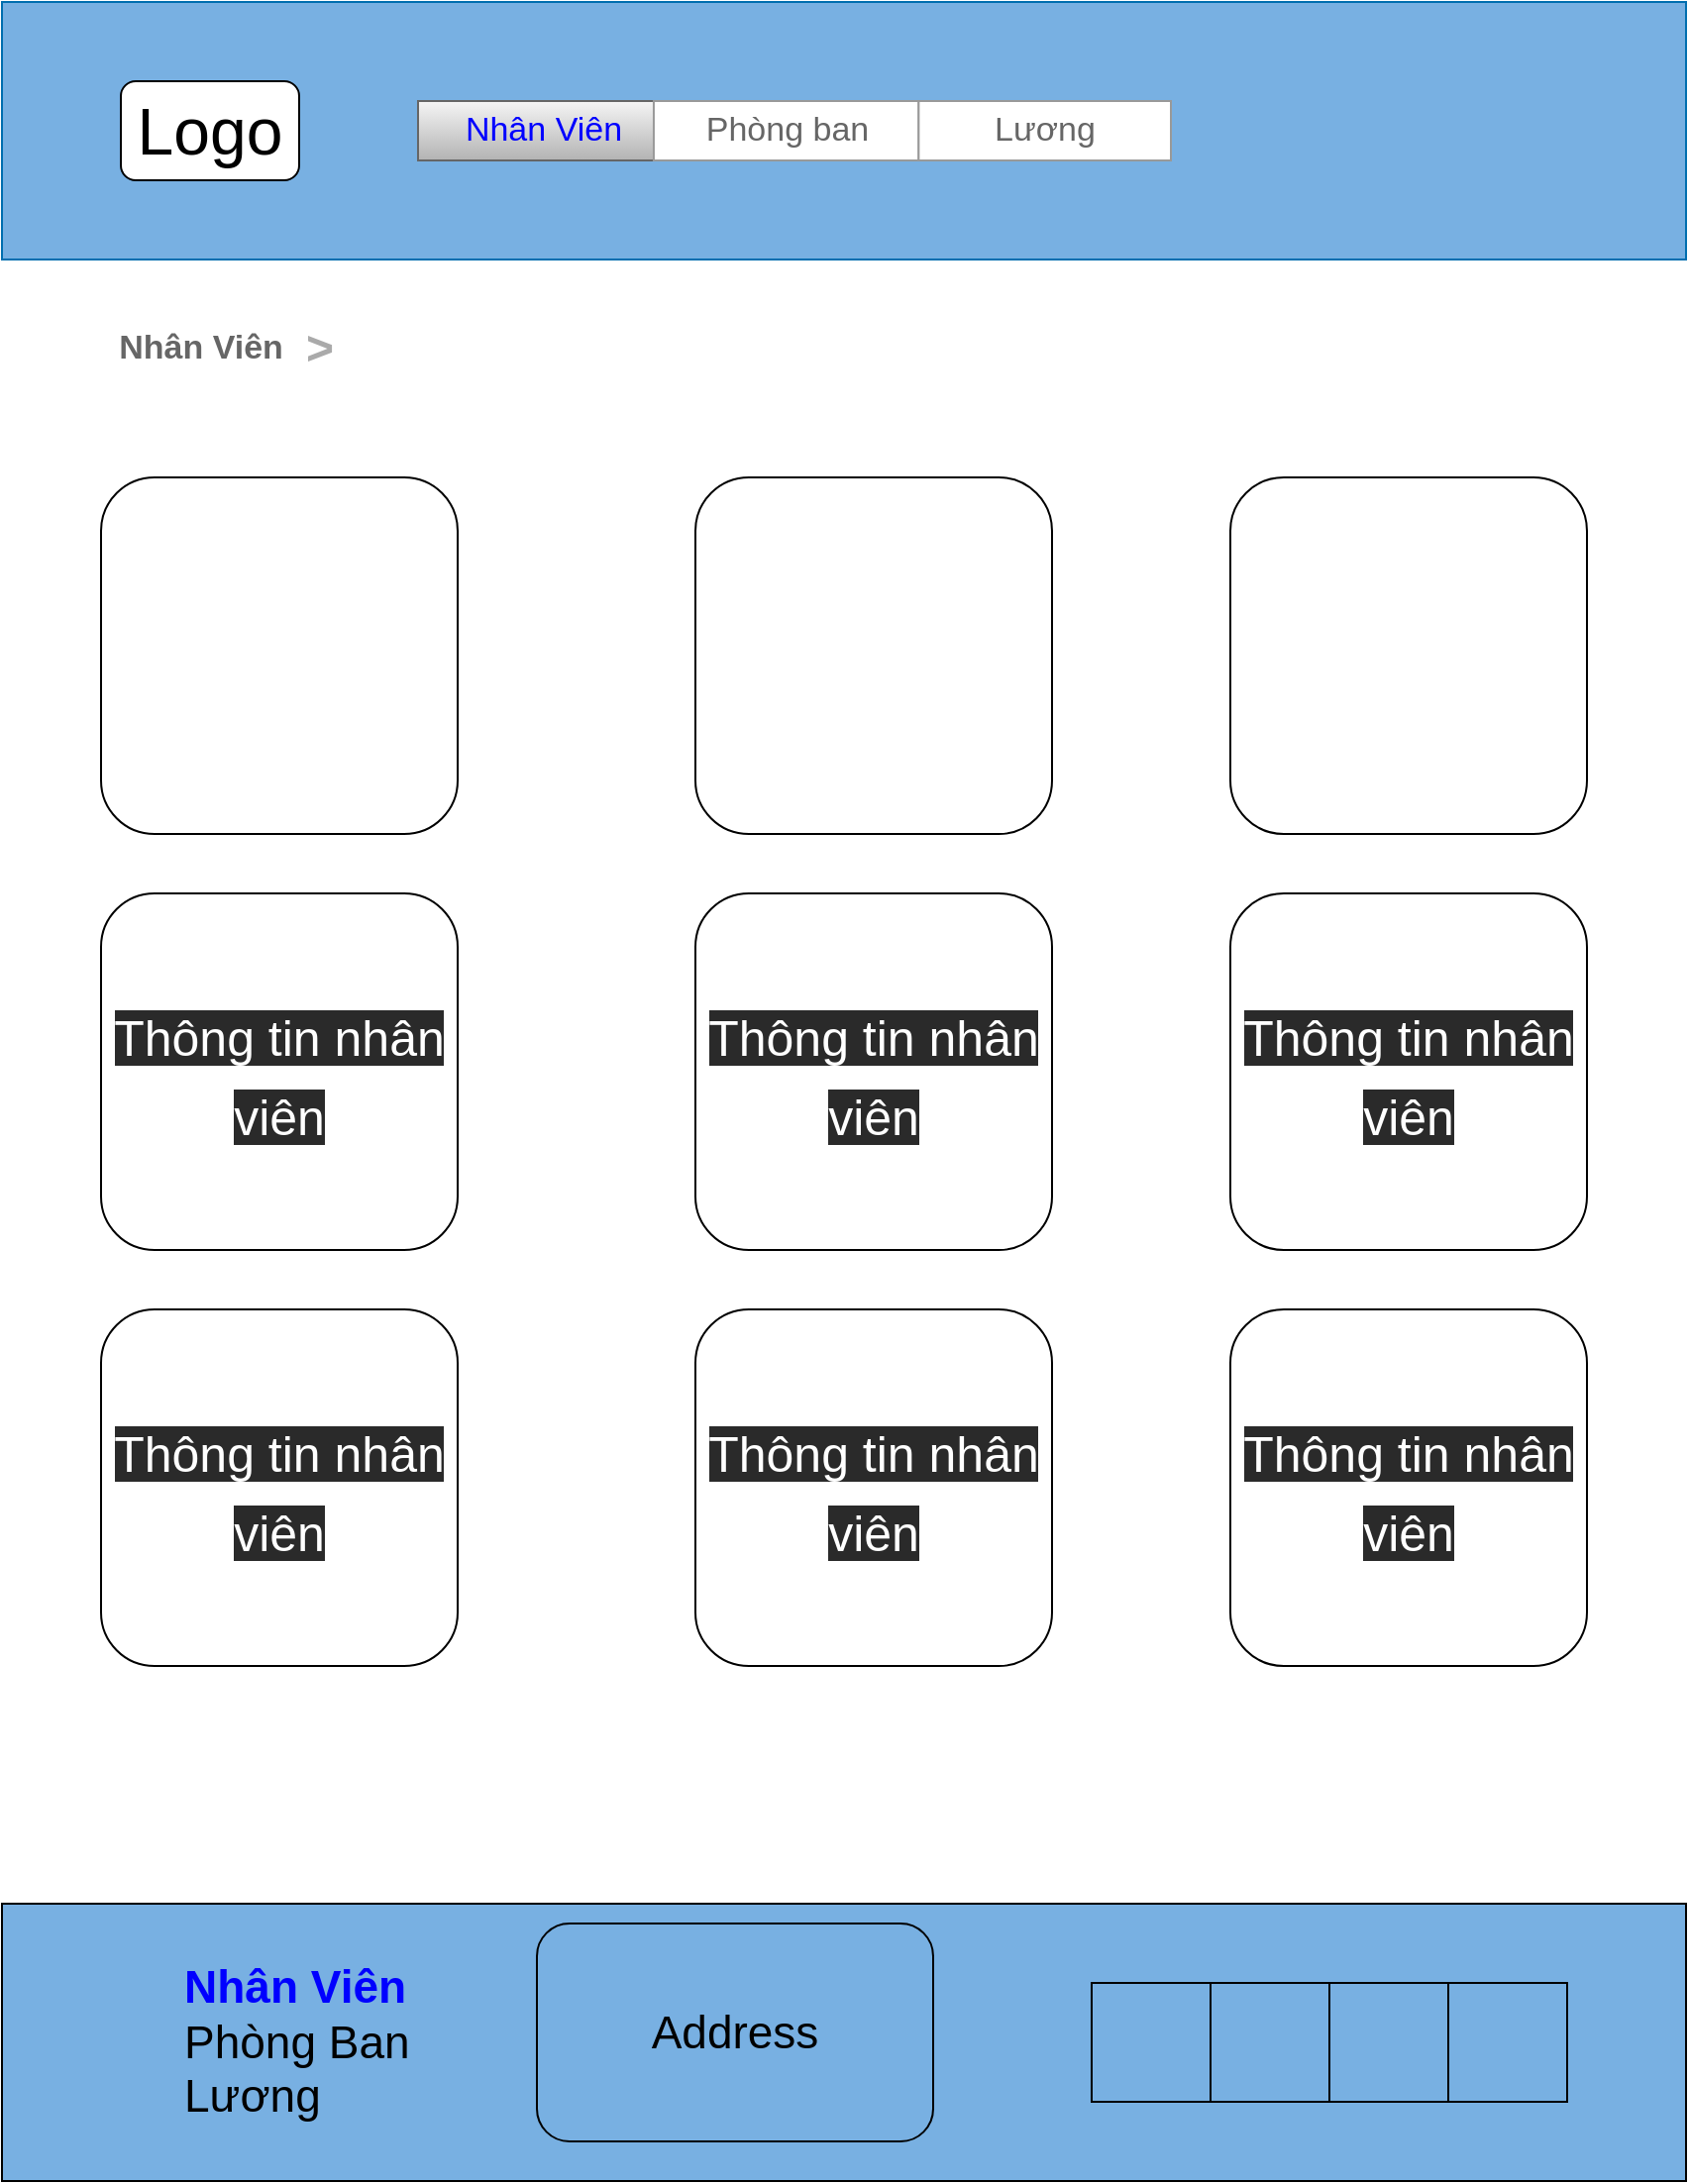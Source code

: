 <mxfile>
    <diagram id="7MT1vgg-qocSITAkgGEQ" name="Page-1">
        <mxGraphModel dx="993" dy="767" grid="1" gridSize="10" guides="1" tooltips="1" connect="1" arrows="1" fold="1" page="1" pageScale="1" pageWidth="850" pageHeight="1100" math="0" shadow="0">
            <root>
                <mxCell id="0"/>
                <mxCell id="1" parent="0"/>
                <mxCell id="5" value="Nhân Viên&lt;br&gt;" style="strokeWidth=1;shadow=0;dashed=0;align=center;html=1;shape=mxgraph.mockup.navigation.anchor;fontSize=17;fontColor=#666666;fontStyle=1;" parent="1" vertex="1">
                    <mxGeometry x="50" y="160" width="100" height="30" as="geometry"/>
                </mxCell>
                <mxCell id="6" value="&gt;" style="strokeWidth=1;shadow=0;dashed=0;align=center;html=1;shape=mxgraph.mockup.navigation.anchor;fontSize=24;fontColor=#aaaaaa;fontStyle=1;" parent="1" vertex="1">
                    <mxGeometry x="150" y="160" width="20" height="30" as="geometry"/>
                </mxCell>
                <mxCell id="13" value="&lt;font color=&quot;#ffffff&quot;&gt;&lt;font style=&quot;font-size: 25px&quot;&gt;Thông tin nhân viên&lt;/font&gt;&lt;/font&gt;" style="rounded=1;whiteSpace=wrap;html=1;fontSize=33;fontColor=#000000;" parent="1" vertex="1">
                    <mxGeometry x="50" y="240" width="180" height="180" as="geometry"/>
                </mxCell>
                <mxCell id="14" value="&lt;font style=&quot;color: rgb(255 , 255 , 255) ; font-size: 25px&quot;&gt;Thông tin nhân viên&lt;/font&gt;" style="rounded=1;whiteSpace=wrap;html=1;fontSize=33;fontColor=#000000;" parent="1" vertex="1">
                    <mxGeometry x="620" y="240" width="180" height="180" as="geometry"/>
                </mxCell>
                <mxCell id="15" value="&lt;font style=&quot;color: rgb(255 , 255 , 255) ; font-size: 25px&quot;&gt;Thông tin nhân viên&lt;/font&gt;" style="rounded=1;whiteSpace=wrap;html=1;fontSize=33;fontColor=#000000;" parent="1" vertex="1">
                    <mxGeometry x="350" y="240" width="180" height="180" as="geometry"/>
                </mxCell>
                <mxCell id="16" value="&lt;font style=&quot;color: rgb(255 , 255 , 255) ; font-family: &amp;#34;helvetica&amp;#34; ; font-style: normal ; font-weight: 400 ; letter-spacing: normal ; text-align: center ; text-indent: 0px ; text-transform: none ; word-spacing: 0px ; background-color: rgb(42 , 42 , 42) ; font-size: 25px&quot;&gt;Thông tin nhân viên&lt;/font&gt;" style="rounded=1;whiteSpace=wrap;html=1;fontSize=33;fontColor=#000000;" parent="1" vertex="1">
                    <mxGeometry x="50" y="450" width="180" height="180" as="geometry"/>
                </mxCell>
                <mxCell id="17" value="&lt;font style=&quot;color: rgb(255 , 255 , 255) ; font-family: &amp;#34;helvetica&amp;#34; ; font-style: normal ; font-weight: 400 ; letter-spacing: normal ; text-align: center ; text-indent: 0px ; text-transform: none ; word-spacing: 0px ; background-color: rgb(42 , 42 , 42) ; font-size: 25px&quot;&gt;Thông tin nhân viên&lt;/font&gt;" style="rounded=1;whiteSpace=wrap;html=1;fontSize=33;fontColor=#000000;" parent="1" vertex="1">
                    <mxGeometry x="350" y="450" width="180" height="180" as="geometry"/>
                </mxCell>
                <mxCell id="18" value="&lt;font style=&quot;color: rgb(255 , 255 , 255) ; font-family: &amp;#34;helvetica&amp;#34; ; font-style: normal ; font-weight: 400 ; letter-spacing: normal ; text-align: center ; text-indent: 0px ; text-transform: none ; word-spacing: 0px ; background-color: rgb(42 , 42 , 42) ; font-size: 25px&quot;&gt;Thông tin nhân viên&lt;/font&gt;" style="rounded=1;whiteSpace=wrap;html=1;fontSize=33;fontColor=#000000;" parent="1" vertex="1">
                    <mxGeometry x="620" y="450" width="180" height="180" as="geometry"/>
                </mxCell>
                <mxCell id="19" value="&lt;font style=&quot;color: rgb(255 , 255 , 255) ; font-family: &amp;#34;helvetica&amp;#34; ; font-style: normal ; font-weight: 400 ; letter-spacing: normal ; text-align: center ; text-indent: 0px ; text-transform: none ; word-spacing: 0px ; background-color: rgb(42 , 42 , 42) ; font-size: 25px&quot;&gt;Thông tin nhân viên&lt;/font&gt;" style="rounded=1;whiteSpace=wrap;html=1;fontSize=33;fontColor=#000000;" parent="1" vertex="1">
                    <mxGeometry x="50" y="660" width="180" height="180" as="geometry"/>
                </mxCell>
                <mxCell id="20" value="&lt;font style=&quot;color: rgb(255 , 255 , 255) ; font-family: &amp;#34;helvetica&amp;#34; ; font-style: normal ; font-weight: 400 ; letter-spacing: normal ; text-align: center ; text-indent: 0px ; text-transform: none ; word-spacing: 0px ; background-color: rgb(42 , 42 , 42) ; font-size: 25px&quot;&gt;Thông tin nhân viên&lt;/font&gt;" style="rounded=1;whiteSpace=wrap;html=1;fontSize=33;fontColor=#000000;" parent="1" vertex="1">
                    <mxGeometry x="350" y="660" width="180" height="180" as="geometry"/>
                </mxCell>
                <mxCell id="21" value="&lt;font style=&quot;color: rgb(255 , 255 , 255) ; font-family: &amp;#34;helvetica&amp;#34; ; font-style: normal ; font-weight: 400 ; letter-spacing: normal ; text-align: center ; text-indent: 0px ; text-transform: none ; word-spacing: 0px ; background-color: rgb(42 , 42 , 42) ; font-size: 25px&quot;&gt;Thông tin nhân viên&lt;/font&gt;" style="rounded=1;whiteSpace=wrap;html=1;fontSize=33;fontColor=#000000;" parent="1" vertex="1">
                    <mxGeometry x="620" y="660" width="180" height="180" as="geometry"/>
                </mxCell>
                <mxCell id="42" value="" style="rounded=0;whiteSpace=wrap;html=1;fillColor=#78B0E2;fontColor=#ffffff;strokeColor=#006EAF;" vertex="1" parent="1">
                    <mxGeometry width="850" height="130" as="geometry"/>
                </mxCell>
                <mxCell id="3" value="&lt;font style=&quot;font-size: 33px&quot;&gt;Logo&lt;/font&gt;" style="rounded=1;whiteSpace=wrap;html=1;shadow=0;" parent="1" vertex="1">
                    <mxGeometry x="60" y="40" width="90" height="50" as="geometry"/>
                </mxCell>
                <mxCell id="22" value="" style="strokeWidth=1;shadow=0;dashed=0;align=center;html=1;shape=mxgraph.mockup.forms.rrect;rSize=0;strokeColor=#999999;fontSize=33;fontColor=#000000;" parent="1" vertex="1">
                    <mxGeometry x="210" y="50" width="380" height="30" as="geometry"/>
                </mxCell>
                <mxCell id="23" value="&lt;font color=&quot;#0000ff&quot;&gt;Nhân Viên&lt;/font&gt;" style="strokeColor=#666666;fillColor=#f5f5f5;gradientColor=#b3b3b3;strokeWidth=1;shadow=0;dashed=0;align=center;html=1;shape=mxgraph.mockup.forms.rrect;rSize=0;fontSize=17;labelBackgroundColor=none;labelBorderColor=none;" parent="22" vertex="1">
                    <mxGeometry width="126.667" height="30" as="geometry"/>
                </mxCell>
                <mxCell id="24" value="Phòng ban" style="strokeColor=inherit;fillColor=inherit;gradientColor=inherit;strokeWidth=1;shadow=0;dashed=0;align=center;html=1;shape=mxgraph.mockup.forms.rrect;rSize=0;fontSize=17;fontColor=#666666;" parent="22" vertex="1">
                    <mxGeometry x="118.982" width="133.704" height="30" as="geometry"/>
                </mxCell>
                <mxCell id="25" value="Lương" style="strokeColor=inherit;fillColor=inherit;gradientColor=inherit;strokeWidth=1;shadow=0;dashed=0;align=center;html=1;shape=mxgraph.mockup.forms.rrect;rSize=0;fontSize=17;fontColor=#666666;" parent="22" vertex="1">
                    <mxGeometry x="252.686" width="127.314" height="30" as="geometry"/>
                </mxCell>
                <mxCell id="43" value="" style="rounded=0;whiteSpace=wrap;html=1;shadow=0;fillColor=#78B0E2;gradientColor=none;" vertex="1" parent="1">
                    <mxGeometry y="960" width="850" height="140" as="geometry"/>
                </mxCell>
                <mxCell id="44" value="&lt;div style=&quot;font-size: 23px&quot;&gt;&lt;b&gt;&lt;font color=&quot;#0000ff&quot;&gt;Nhân Viên&lt;/font&gt;&lt;/b&gt;&lt;/div&gt;&lt;div style=&quot;font-size: 23px&quot;&gt;Phòng Ban&amp;nbsp;&lt;/div&gt;&lt;div style=&quot;font-size: 23px&quot;&gt;Lương&lt;/div&gt;" style="text;strokeColor=none;fillColor=none;html=1;whiteSpace=wrap;verticalAlign=middle;overflow=hidden;shadow=0;fontSize=23;align=left;" vertex="1" parent="1">
                    <mxGeometry x="90" y="970" width="130" height="120" as="geometry"/>
                </mxCell>
                <mxCell id="46" value="Address" style="rounded=1;whiteSpace=wrap;html=1;shadow=0;fontSize=23;fillColor=#78B0E2;gradientColor=none;" vertex="1" parent="1">
                    <mxGeometry x="270" y="970" width="200" height="110" as="geometry"/>
                </mxCell>
                <mxCell id="47" value="" style="whiteSpace=wrap;html=1;aspect=fixed;shadow=0;fontSize=23;fillColor=#78B0E2;gradientColor=none;" vertex="1" parent="1">
                    <mxGeometry x="550" y="1000" width="60" height="60" as="geometry"/>
                </mxCell>
                <mxCell id="50" value="" style="whiteSpace=wrap;html=1;aspect=fixed;shadow=0;fontSize=23;fillColor=#78B0E2;gradientColor=none;" vertex="1" parent="1">
                    <mxGeometry x="610" y="1000" width="60" height="60" as="geometry"/>
                </mxCell>
                <mxCell id="51" value="" style="whiteSpace=wrap;html=1;aspect=fixed;shadow=0;fontSize=23;fillColor=#78B0E2;gradientColor=none;" vertex="1" parent="1">
                    <mxGeometry x="670" y="1000" width="60" height="60" as="geometry"/>
                </mxCell>
                <mxCell id="52" value="" style="whiteSpace=wrap;html=1;aspect=fixed;shadow=0;fontSize=23;fillColor=#78B0E2;gradientColor=none;" vertex="1" parent="1">
                    <mxGeometry x="730" y="1000" width="60" height="60" as="geometry"/>
                </mxCell>
            </root>
        </mxGraphModel>
    </diagram>
    <diagram id="rMTqk6ZcJcHKCeHD4YHo" name="Page-2">
        <mxGraphModel dx="993" dy="767" grid="1" gridSize="10" guides="1" tooltips="1" connect="1" arrows="1" fold="1" page="1" pageScale="1" pageWidth="850" pageHeight="1100" math="0" shadow="0">
            <root>
                <mxCell id="PWwsp_TH4XRDGh7AQ3Vi-0"/>
                <mxCell id="PWwsp_TH4XRDGh7AQ3Vi-1" parent="PWwsp_TH4XRDGh7AQ3Vi-0"/>
                <mxCell id="tb035mJrITz5nyeQQao1-0" value="Nhân Viên&lt;br&gt;" style="strokeWidth=1;shadow=0;dashed=0;align=center;html=1;shape=mxgraph.mockup.navigation.anchor;fontSize=17;fontColor=#666666;fontStyle=1;" vertex="1" parent="PWwsp_TH4XRDGh7AQ3Vi-1">
                    <mxGeometry x="50" y="160" width="100" height="30" as="geometry"/>
                </mxCell>
                <mxCell id="tb035mJrITz5nyeQQao1-1" value="&gt;" style="strokeWidth=1;shadow=0;dashed=0;align=center;html=1;shape=mxgraph.mockup.navigation.anchor;fontSize=24;fontColor=#aaaaaa;fontStyle=1;" vertex="1" parent="PWwsp_TH4XRDGh7AQ3Vi-1">
                    <mxGeometry x="150" y="160" width="20" height="30" as="geometry"/>
                </mxCell>
                <mxCell id="tb035mJrITz5nyeQQao1-9" value="&lt;font color=&quot;#ffffff&quot; face=&quot;helvetica&quot;&gt;&lt;span style=&quot;font-size: 25px&quot;&gt;image&lt;/span&gt;&lt;/font&gt;" style="rounded=1;whiteSpace=wrap;html=1;fontSize=33;fontColor=#000000;" vertex="1" parent="PWwsp_TH4XRDGh7AQ3Vi-1">
                    <mxGeometry x="50" y="280" width="290" height="510" as="geometry"/>
                </mxCell>
                <mxCell id="tb035mJrITz5nyeQQao1-11" value="" style="rounded=0;whiteSpace=wrap;html=1;fillColor=#78B0E2;fontColor=#ffffff;strokeColor=#006EAF;" vertex="1" parent="PWwsp_TH4XRDGh7AQ3Vi-1">
                    <mxGeometry width="850" height="130" as="geometry"/>
                </mxCell>
                <mxCell id="tb035mJrITz5nyeQQao1-12" value="&lt;font style=&quot;font-size: 33px&quot;&gt;Logo&lt;/font&gt;" style="rounded=1;whiteSpace=wrap;html=1;shadow=0;" vertex="1" parent="PWwsp_TH4XRDGh7AQ3Vi-1">
                    <mxGeometry x="60" y="40" width="90" height="50" as="geometry"/>
                </mxCell>
                <mxCell id="tb035mJrITz5nyeQQao1-13" value="" style="strokeWidth=1;shadow=0;dashed=0;align=center;html=1;shape=mxgraph.mockup.forms.rrect;rSize=0;strokeColor=#999999;fontSize=33;fontColor=#000000;" vertex="1" parent="PWwsp_TH4XRDGh7AQ3Vi-1">
                    <mxGeometry x="210" y="50" width="380" height="30" as="geometry"/>
                </mxCell>
                <mxCell id="tb035mJrITz5nyeQQao1-14" value="&lt;font color=&quot;#0000ff&quot;&gt;Nhân Viên&lt;/font&gt;" style="strokeColor=#666666;fillColor=#f5f5f5;gradientColor=#b3b3b3;strokeWidth=1;shadow=0;dashed=0;align=center;html=1;shape=mxgraph.mockup.forms.rrect;rSize=0;fontSize=17;labelBackgroundColor=none;labelBorderColor=none;" vertex="1" parent="tb035mJrITz5nyeQQao1-13">
                    <mxGeometry width="126.667" height="30" as="geometry"/>
                </mxCell>
                <mxCell id="tb035mJrITz5nyeQQao1-15" value="Phòng ban" style="strokeColor=inherit;fillColor=inherit;gradientColor=inherit;strokeWidth=1;shadow=0;dashed=0;align=center;html=1;shape=mxgraph.mockup.forms.rrect;rSize=0;fontSize=17;fontColor=#666666;" vertex="1" parent="tb035mJrITz5nyeQQao1-13">
                    <mxGeometry x="118.982" width="133.704" height="30" as="geometry"/>
                </mxCell>
                <mxCell id="tb035mJrITz5nyeQQao1-16" value="Lương" style="strokeColor=inherit;fillColor=inherit;gradientColor=inherit;strokeWidth=1;shadow=0;dashed=0;align=center;html=1;shape=mxgraph.mockup.forms.rrect;rSize=0;fontSize=17;fontColor=#666666;" vertex="1" parent="tb035mJrITz5nyeQQao1-13">
                    <mxGeometry x="252.686" width="127.314" height="30" as="geometry"/>
                </mxCell>
                <mxCell id="tb035mJrITz5nyeQQao1-17" value="" style="rounded=0;whiteSpace=wrap;html=1;shadow=0;fillColor=#78B0E2;gradientColor=none;" vertex="1" parent="PWwsp_TH4XRDGh7AQ3Vi-1">
                    <mxGeometry y="960" width="850" height="140" as="geometry"/>
                </mxCell>
                <mxCell id="tb035mJrITz5nyeQQao1-18" value="&lt;div style=&quot;font-size: 23px&quot;&gt;&lt;b&gt;&lt;font color=&quot;#0000ff&quot;&gt;Nhân Viên&lt;/font&gt;&lt;/b&gt;&lt;/div&gt;&lt;div style=&quot;font-size: 23px&quot;&gt;Phòng Ban&amp;nbsp;&lt;/div&gt;&lt;div style=&quot;font-size: 23px&quot;&gt;Lương&lt;/div&gt;" style="text;strokeColor=none;fillColor=none;html=1;whiteSpace=wrap;verticalAlign=middle;overflow=hidden;shadow=0;fontSize=23;align=left;" vertex="1" parent="PWwsp_TH4XRDGh7AQ3Vi-1">
                    <mxGeometry x="90" y="970" width="130" height="120" as="geometry"/>
                </mxCell>
                <mxCell id="tb035mJrITz5nyeQQao1-19" value="Address" style="rounded=1;whiteSpace=wrap;html=1;shadow=0;fontSize=23;fillColor=#78B0E2;gradientColor=none;" vertex="1" parent="PWwsp_TH4XRDGh7AQ3Vi-1">
                    <mxGeometry x="270" y="970" width="200" height="110" as="geometry"/>
                </mxCell>
                <mxCell id="tb035mJrITz5nyeQQao1-20" value="" style="whiteSpace=wrap;html=1;aspect=fixed;shadow=0;fontSize=23;fillColor=#78B0E2;gradientColor=none;" vertex="1" parent="PWwsp_TH4XRDGh7AQ3Vi-1">
                    <mxGeometry x="550" y="1000" width="60" height="60" as="geometry"/>
                </mxCell>
                <mxCell id="tb035mJrITz5nyeQQao1-21" value="" style="whiteSpace=wrap;html=1;aspect=fixed;shadow=0;fontSize=23;fillColor=#78B0E2;gradientColor=none;" vertex="1" parent="PWwsp_TH4XRDGh7AQ3Vi-1">
                    <mxGeometry x="610" y="1000" width="60" height="60" as="geometry"/>
                </mxCell>
                <mxCell id="tb035mJrITz5nyeQQao1-22" value="" style="whiteSpace=wrap;html=1;aspect=fixed;shadow=0;fontSize=23;fillColor=#78B0E2;gradientColor=none;" vertex="1" parent="PWwsp_TH4XRDGh7AQ3Vi-1">
                    <mxGeometry x="670" y="1000" width="60" height="60" as="geometry"/>
                </mxCell>
                <mxCell id="tb035mJrITz5nyeQQao1-23" value="" style="whiteSpace=wrap;html=1;aspect=fixed;shadow=0;fontSize=23;fillColor=#78B0E2;gradientColor=none;" vertex="1" parent="PWwsp_TH4XRDGh7AQ3Vi-1">
                    <mxGeometry x="730" y="1000" width="60" height="60" as="geometry"/>
                </mxCell>
                <mxCell id="tb035mJrITz5nyeQQao1-24" value="Nguyễn Văn A" style="strokeWidth=1;shadow=0;dashed=0;align=center;html=1;shape=mxgraph.mockup.navigation.anchor;fontSize=17;fontColor=#666666;fontStyle=1;" vertex="1" parent="PWwsp_TH4XRDGh7AQ3Vi-1">
                    <mxGeometry x="180" y="160" width="130" height="30" as="geometry"/>
                </mxCell>
                <mxCell id="tb035mJrITz5nyeQQao1-30" value="&lt;font color=&quot;#ffffff&quot; style=&quot;font-size: 30px;&quot;&gt;Họ Và Tên:&amp;nbsp;&lt;/font&gt;" style="text;html=1;strokeColor=none;fillColor=none;align=left;verticalAlign=middle;whiteSpace=wrap;rounded=0;shadow=0;labelBackgroundColor=none;labelBorderColor=none;fontSize=30;fontColor=#0000FF;fontStyle=1" vertex="1" parent="PWwsp_TH4XRDGh7AQ3Vi-1">
                    <mxGeometry x="440" y="320" width="190" height="30" as="geometry"/>
                </mxCell>
                <mxCell id="tb035mJrITz5nyeQQao1-31" value="&lt;font color=&quot;#ffffff&quot;&gt;Ngày sinh:&lt;/font&gt;" style="text;html=1;strokeColor=none;fillColor=none;align=left;verticalAlign=middle;whiteSpace=wrap;rounded=0;shadow=0;labelBackgroundColor=none;labelBorderColor=none;fontSize=25;fontColor=#0000FF;" vertex="1" parent="PWwsp_TH4XRDGh7AQ3Vi-1">
                    <mxGeometry x="440" y="400" width="150" height="30" as="geometry"/>
                </mxCell>
                <mxCell id="tb035mJrITz5nyeQQao1-32" value="Ngày vào công ty:" style="text;html=1;strokeColor=none;fillColor=none;align=left;verticalAlign=middle;whiteSpace=wrap;rounded=0;shadow=0;labelBackgroundColor=none;labelBorderColor=none;fontSize=25;fontColor=#FFFFFF;" vertex="1" parent="PWwsp_TH4XRDGh7AQ3Vi-1">
                    <mxGeometry x="440" y="470" width="220" height="30" as="geometry"/>
                </mxCell>
                <mxCell id="tb035mJrITz5nyeQQao1-33" value="&lt;font color=&quot;#ffffff&quot;&gt;Số ngày đã làm thêm:&lt;/font&gt;" style="text;html=1;strokeColor=none;fillColor=none;align=left;verticalAlign=middle;whiteSpace=wrap;rounded=0;shadow=0;labelBackgroundColor=none;labelBorderColor=none;fontSize=25;fontColor=#0000FF;" vertex="1" parent="PWwsp_TH4XRDGh7AQ3Vi-1">
                    <mxGeometry x="440" y="690" width="265" height="30" as="geometry"/>
                </mxCell>
                <mxCell id="tb035mJrITz5nyeQQao1-34" value="Phòng ban:" style="text;html=1;strokeColor=none;fillColor=none;align=center;verticalAlign=middle;whiteSpace=wrap;rounded=0;shadow=0;labelBackgroundColor=none;labelBorderColor=none;fontSize=25;fontColor=#FFFFFF;" vertex="1" parent="PWwsp_TH4XRDGh7AQ3Vi-1">
                    <mxGeometry x="400" y="535" width="200" height="30" as="geometry"/>
                </mxCell>
                <mxCell id="tb035mJrITz5nyeQQao1-35" value="Số ngày nghỉ còn lại:" style="text;html=1;strokeColor=none;fillColor=none;align=left;verticalAlign=middle;whiteSpace=wrap;rounded=0;shadow=0;labelBackgroundColor=default;labelBorderColor=none;fontSize=25;fontColor=#FFFFFF;" vertex="1" parent="PWwsp_TH4XRDGh7AQ3Vi-1">
                    <mxGeometry x="440" y="610" width="240" height="30" as="geometry"/>
                </mxCell>
            </root>
        </mxGraphModel>
    </diagram>
    <diagram id="sesb8k3MzSJp_zZAqKtg" name="Page-3">
        <mxGraphModel dx="993" dy="767" grid="1" gridSize="10" guides="1" tooltips="1" connect="1" arrows="1" fold="1" page="1" pageScale="1" pageWidth="850" pageHeight="1100" math="0" shadow="0">
            <root>
                <mxCell id="HXyZIpKs_MCkrubLxwcP-0"/>
                <mxCell id="HXyZIpKs_MCkrubLxwcP-1" parent="HXyZIpKs_MCkrubLxwcP-0"/>
                <mxCell id="0wiFBWgtt90F7_6RLSUe-0" value="Phòng ban" style="strokeWidth=1;shadow=0;dashed=0;align=center;html=1;shape=mxgraph.mockup.navigation.anchor;fontSize=17;fontColor=#666666;fontStyle=1;" vertex="1" parent="HXyZIpKs_MCkrubLxwcP-1">
                    <mxGeometry x="50" y="160" width="100" height="30" as="geometry"/>
                </mxCell>
                <mxCell id="0wiFBWgtt90F7_6RLSUe-1" value="&gt;" style="strokeWidth=1;shadow=0;dashed=0;align=center;html=1;shape=mxgraph.mockup.navigation.anchor;fontSize=24;fontColor=#aaaaaa;fontStyle=1;" vertex="1" parent="HXyZIpKs_MCkrubLxwcP-1">
                    <mxGeometry x="150" y="160" width="20" height="30" as="geometry"/>
                </mxCell>
                <mxCell id="0wiFBWgtt90F7_6RLSUe-2" value="&lt;font color=&quot;#ffffff&quot; style=&quot;font-size: 20px&quot;&gt;&lt;span&gt;Dept:&lt;br&gt;&lt;div&gt;&lt;span&gt;Số lượng nhân viên&lt;/span&gt;&lt;/div&gt;&lt;/span&gt;&lt;/font&gt;" style="rounded=1;whiteSpace=wrap;html=1;fontSize=33;fontColor=#000000;align=left;" vertex="1" parent="HXyZIpKs_MCkrubLxwcP-1">
                    <mxGeometry x="50" y="250" width="180" height="180" as="geometry"/>
                </mxCell>
                <mxCell id="0wiFBWgtt90F7_6RLSUe-11" value="" style="rounded=0;whiteSpace=wrap;html=1;fillColor=#78B0E2;fontColor=#ffffff;strokeColor=#006EAF;" vertex="1" parent="HXyZIpKs_MCkrubLxwcP-1">
                    <mxGeometry width="850" height="130" as="geometry"/>
                </mxCell>
                <mxCell id="0wiFBWgtt90F7_6RLSUe-12" value="&lt;font style=&quot;font-size: 33px&quot;&gt;Logo&lt;/font&gt;" style="rounded=1;whiteSpace=wrap;html=1;shadow=0;" vertex="1" parent="HXyZIpKs_MCkrubLxwcP-1">
                    <mxGeometry x="60" y="40" width="90" height="50" as="geometry"/>
                </mxCell>
                <mxCell id="0wiFBWgtt90F7_6RLSUe-13" value="" style="strokeWidth=1;shadow=0;dashed=0;align=center;html=1;shape=mxgraph.mockup.forms.rrect;rSize=0;strokeColor=#999999;fontSize=33;fontColor=#000000;" vertex="1" parent="HXyZIpKs_MCkrubLxwcP-1">
                    <mxGeometry x="210" y="50" width="380" height="30" as="geometry"/>
                </mxCell>
                <mxCell id="0wiFBWgtt90F7_6RLSUe-14" value="&lt;font color=&quot;#666666&quot;&gt;Nhân Viên&lt;/font&gt;" style="strokeWidth=1;shadow=0;dashed=0;align=center;html=1;shape=mxgraph.mockup.forms.rrect;rSize=0;fontSize=17;labelBackgroundColor=none;labelBorderColor=none;" vertex="1" parent="0wiFBWgtt90F7_6RLSUe-13">
                    <mxGeometry width="126.667" height="30" as="geometry"/>
                </mxCell>
                <mxCell id="0wiFBWgtt90F7_6RLSUe-15" value="&lt;font color=&quot;#0000ff&quot;&gt;Phòng ban&lt;/font&gt;" style="strokeColor=#666666;fillColor=#f5f5f5;gradientColor=#b3b3b3;strokeWidth=1;shadow=0;dashed=0;align=center;html=1;shape=mxgraph.mockup.forms.rrect;rSize=0;fontSize=17;" vertex="1" parent="0wiFBWgtt90F7_6RLSUe-13">
                    <mxGeometry x="118.982" width="133.704" height="30" as="geometry"/>
                </mxCell>
                <mxCell id="0wiFBWgtt90F7_6RLSUe-16" value="Lương" style="strokeColor=inherit;fillColor=inherit;gradientColor=inherit;strokeWidth=1;shadow=0;dashed=0;align=center;html=1;shape=mxgraph.mockup.forms.rrect;rSize=0;fontSize=17;fontColor=#666666;" vertex="1" parent="0wiFBWgtt90F7_6RLSUe-13">
                    <mxGeometry x="252.686" width="127.314" height="30" as="geometry"/>
                </mxCell>
                <mxCell id="0wiFBWgtt90F7_6RLSUe-17" value="" style="rounded=0;whiteSpace=wrap;html=1;shadow=0;fillColor=#78B0E2;gradientColor=none;" vertex="1" parent="HXyZIpKs_MCkrubLxwcP-1">
                    <mxGeometry y="960" width="850" height="140" as="geometry"/>
                </mxCell>
                <mxCell id="0wiFBWgtt90F7_6RLSUe-18" value="&lt;div style=&quot;font-size: 23px&quot;&gt;&lt;font color=&quot;#ffffff&quot;&gt;Nhân Viên&lt;/font&gt;&lt;/div&gt;&lt;div style=&quot;font-size: 23px&quot;&gt;&lt;b&gt;&lt;font color=&quot;#0000ff&quot;&gt;Phòng Ban&lt;/font&gt;&lt;/b&gt;&amp;nbsp;&lt;/div&gt;&lt;div style=&quot;font-size: 23px&quot;&gt;Lương&lt;/div&gt;" style="text;strokeColor=none;fillColor=none;html=1;whiteSpace=wrap;verticalAlign=middle;overflow=hidden;shadow=0;fontSize=23;align=left;" vertex="1" parent="HXyZIpKs_MCkrubLxwcP-1">
                    <mxGeometry x="90" y="970" width="140" height="120" as="geometry"/>
                </mxCell>
                <mxCell id="0wiFBWgtt90F7_6RLSUe-19" value="Address" style="rounded=1;whiteSpace=wrap;html=1;shadow=0;fontSize=23;fillColor=#78B0E2;gradientColor=none;" vertex="1" parent="HXyZIpKs_MCkrubLxwcP-1">
                    <mxGeometry x="270" y="970" width="200" height="110" as="geometry"/>
                </mxCell>
                <mxCell id="0wiFBWgtt90F7_6RLSUe-20" value="" style="whiteSpace=wrap;html=1;aspect=fixed;shadow=0;fontSize=23;fillColor=#78B0E2;gradientColor=none;" vertex="1" parent="HXyZIpKs_MCkrubLxwcP-1">
                    <mxGeometry x="550" y="1000" width="60" height="60" as="geometry"/>
                </mxCell>
                <mxCell id="0wiFBWgtt90F7_6RLSUe-21" value="" style="whiteSpace=wrap;html=1;aspect=fixed;shadow=0;fontSize=23;fillColor=#78B0E2;gradientColor=none;" vertex="1" parent="HXyZIpKs_MCkrubLxwcP-1">
                    <mxGeometry x="610" y="1000" width="60" height="60" as="geometry"/>
                </mxCell>
                <mxCell id="0wiFBWgtt90F7_6RLSUe-22" value="" style="whiteSpace=wrap;html=1;aspect=fixed;shadow=0;fontSize=23;fillColor=#78B0E2;gradientColor=none;" vertex="1" parent="HXyZIpKs_MCkrubLxwcP-1">
                    <mxGeometry x="670" y="1000" width="60" height="60" as="geometry"/>
                </mxCell>
                <mxCell id="0wiFBWgtt90F7_6RLSUe-23" value="" style="whiteSpace=wrap;html=1;aspect=fixed;shadow=0;fontSize=23;fillColor=#78B0E2;gradientColor=none;" vertex="1" parent="HXyZIpKs_MCkrubLxwcP-1">
                    <mxGeometry x="730" y="1000" width="60" height="60" as="geometry"/>
                </mxCell>
                <mxCell id="0wiFBWgtt90F7_6RLSUe-24" value="&lt;font color=&quot;#ffffff&quot; style=&quot;font-size: 20px&quot;&gt;&lt;span&gt;Dept:&lt;br&gt;&lt;div&gt;&lt;span&gt;Số lượng nhân viên&lt;/span&gt;&lt;/div&gt;&lt;/span&gt;&lt;/font&gt;" style="rounded=1;whiteSpace=wrap;html=1;fontSize=33;fontColor=#000000;align=left;" vertex="1" parent="HXyZIpKs_MCkrubLxwcP-1">
                    <mxGeometry x="335" y="250" width="180" height="180" as="geometry"/>
                </mxCell>
                <mxCell id="0wiFBWgtt90F7_6RLSUe-25" value="&lt;font color=&quot;#ffffff&quot; style=&quot;font-size: 20px&quot;&gt;&lt;span&gt;Dept:&lt;br&gt;&lt;div&gt;&lt;span&gt;Số lượng nhân viên&lt;/span&gt;&lt;/div&gt;&lt;/span&gt;&lt;/font&gt;" style="rounded=1;whiteSpace=wrap;html=1;fontSize=33;fontColor=#000000;align=left;" vertex="1" parent="HXyZIpKs_MCkrubLxwcP-1">
                    <mxGeometry x="610" y="250" width="180" height="180" as="geometry"/>
                </mxCell>
                <mxCell id="0wiFBWgtt90F7_6RLSUe-26" value="&lt;font color=&quot;#ffffff&quot; style=&quot;font-size: 20px&quot;&gt;&lt;span&gt;Dept:&lt;br&gt;&lt;div&gt;&lt;span&gt;Số lượng nhân viên&lt;/span&gt;&lt;/div&gt;&lt;/span&gt;&lt;/font&gt;" style="rounded=1;whiteSpace=wrap;html=1;fontSize=33;fontColor=#000000;align=left;" vertex="1" parent="HXyZIpKs_MCkrubLxwcP-1">
                    <mxGeometry x="335" y="490" width="180" height="180" as="geometry"/>
                </mxCell>
                <mxCell id="0wiFBWgtt90F7_6RLSUe-27" value="&lt;font color=&quot;#ffffff&quot; style=&quot;font-size: 20px&quot;&gt;&lt;span&gt;Dept:&lt;br&gt;&lt;div&gt;&lt;span&gt;Số lượng nhân viên&lt;/span&gt;&lt;/div&gt;&lt;/span&gt;&lt;/font&gt;" style="rounded=1;whiteSpace=wrap;html=1;fontSize=33;fontColor=#000000;align=left;" vertex="1" parent="HXyZIpKs_MCkrubLxwcP-1">
                    <mxGeometry x="50" y="490" width="180" height="180" as="geometry"/>
                </mxCell>
            </root>
        </mxGraphModel>
    </diagram>
    <diagram id="q9xmYrfW0-BKVVlRt7sv" name="Page-4">
        <mxGraphModel dx="993" dy="767" grid="1" gridSize="10" guides="1" tooltips="1" connect="1" arrows="1" fold="1" page="1" pageScale="1" pageWidth="850" pageHeight="1100" math="0" shadow="0">
            <root>
                <mxCell id="JKsfJi_tiDhjlsenkfK9-0"/>
                <mxCell id="JKsfJi_tiDhjlsenkfK9-1" parent="JKsfJi_tiDhjlsenkfK9-0"/>
                <mxCell id="Y5yQpHPXCicT2bwcnnnh-0" value="Nhân Viên" style="strokeWidth=1;shadow=0;dashed=0;align=center;html=1;shape=mxgraph.mockup.navigation.anchor;fontSize=17;fontColor=#666666;fontStyle=1;" vertex="1" parent="JKsfJi_tiDhjlsenkfK9-1">
                    <mxGeometry x="50" y="160" width="100" height="30" as="geometry"/>
                </mxCell>
                <mxCell id="Y5yQpHPXCicT2bwcnnnh-1" value="&gt;" style="strokeWidth=1;shadow=0;dashed=0;align=center;html=1;shape=mxgraph.mockup.navigation.anchor;fontSize=24;fontColor=#aaaaaa;fontStyle=1;" vertex="1" parent="JKsfJi_tiDhjlsenkfK9-1">
                    <mxGeometry x="150" y="160" width="20" height="30" as="geometry"/>
                </mxCell>
                <mxCell id="Y5yQpHPXCicT2bwcnnnh-2" value="&lt;font color=&quot;#ffffff&quot;&gt;&lt;span style=&quot;font-size: 20px&quot;&gt;Thông tin lương&lt;/span&gt;&lt;/font&gt;" style="rounded=1;whiteSpace=wrap;html=1;fontSize=33;fontColor=#000000;align=center;" vertex="1" parent="JKsfJi_tiDhjlsenkfK9-1">
                    <mxGeometry x="50" y="290" width="180" height="180" as="geometry"/>
                </mxCell>
                <mxCell id="Y5yQpHPXCicT2bwcnnnh-3" value="" style="rounded=0;whiteSpace=wrap;html=1;fillColor=#78B0E2;fontColor=#ffffff;strokeColor=#006EAF;" vertex="1" parent="JKsfJi_tiDhjlsenkfK9-1">
                    <mxGeometry width="850" height="130" as="geometry"/>
                </mxCell>
                <mxCell id="Y5yQpHPXCicT2bwcnnnh-4" value="&lt;font style=&quot;font-size: 33px&quot;&gt;Logo&lt;/font&gt;" style="rounded=1;whiteSpace=wrap;html=1;shadow=0;" vertex="1" parent="JKsfJi_tiDhjlsenkfK9-1">
                    <mxGeometry x="60" y="40" width="90" height="50" as="geometry"/>
                </mxCell>
                <mxCell id="Y5yQpHPXCicT2bwcnnnh-5" value="" style="strokeWidth=1;shadow=0;dashed=0;align=center;html=1;shape=mxgraph.mockup.forms.rrect;rSize=0;strokeColor=#999999;fontSize=33;fontColor=#000000;" vertex="1" parent="JKsfJi_tiDhjlsenkfK9-1">
                    <mxGeometry x="210" y="50" width="380" height="30" as="geometry"/>
                </mxCell>
                <mxCell id="Y5yQpHPXCicT2bwcnnnh-6" value="&lt;font color=&quot;#666666&quot;&gt;Nhân Viên&lt;/font&gt;" style="strokeWidth=1;shadow=0;dashed=0;align=center;html=1;shape=mxgraph.mockup.forms.rrect;rSize=0;fontSize=17;labelBackgroundColor=none;labelBorderColor=none;" vertex="1" parent="Y5yQpHPXCicT2bwcnnnh-5">
                    <mxGeometry width="126.667" height="30" as="geometry"/>
                </mxCell>
                <mxCell id="Y5yQpHPXCicT2bwcnnnh-7" value="&lt;font color=&quot;#808080&quot;&gt;Phòng ban&lt;/font&gt;" style="strokeWidth=1;shadow=0;dashed=0;align=center;html=1;shape=mxgraph.mockup.forms.rrect;rSize=0;fontSize=17;" vertex="1" parent="Y5yQpHPXCicT2bwcnnnh-5">
                    <mxGeometry x="118.982" width="133.704" height="30" as="geometry"/>
                </mxCell>
                <mxCell id="Y5yQpHPXCicT2bwcnnnh-8" value="&lt;font color=&quot;#0000cc&quot;&gt;Lương&lt;/font&gt;" style="strokeColor=#666666;fillColor=#f5f5f5;gradientColor=#b3b3b3;strokeWidth=1;shadow=0;dashed=0;align=center;html=1;shape=mxgraph.mockup.forms.rrect;rSize=0;fontSize=17;" vertex="1" parent="Y5yQpHPXCicT2bwcnnnh-5">
                    <mxGeometry x="252.686" width="127.314" height="30" as="geometry"/>
                </mxCell>
                <mxCell id="Y5yQpHPXCicT2bwcnnnh-9" value="" style="rounded=0;whiteSpace=wrap;html=1;shadow=0;fillColor=#78B0E2;gradientColor=none;" vertex="1" parent="JKsfJi_tiDhjlsenkfK9-1">
                    <mxGeometry y="960" width="850" height="140" as="geometry"/>
                </mxCell>
                <mxCell id="Y5yQpHPXCicT2bwcnnnh-10" value="&lt;div style=&quot;font-size: 23px&quot;&gt;&lt;font color=&quot;#ffffff&quot;&gt;Nhân Viên&lt;/font&gt;&lt;/div&gt;&lt;div style=&quot;font-size: 23px&quot;&gt;&lt;font color=&quot;#ffffff&quot;&gt;Phòng Ban&lt;/font&gt;&amp;nbsp;&lt;/div&gt;&lt;div style=&quot;font-size: 23px&quot;&gt;&lt;b&gt;&lt;font color=&quot;#0000ff&quot;&gt;Lương&lt;/font&gt;&lt;/b&gt;&lt;/div&gt;" style="text;strokeColor=none;fillColor=none;html=1;whiteSpace=wrap;verticalAlign=middle;overflow=hidden;shadow=0;fontSize=23;align=left;" vertex="1" parent="JKsfJi_tiDhjlsenkfK9-1">
                    <mxGeometry x="90" y="970" width="140" height="120" as="geometry"/>
                </mxCell>
                <mxCell id="Y5yQpHPXCicT2bwcnnnh-11" value="Address" style="rounded=1;whiteSpace=wrap;html=1;shadow=0;fontSize=23;fillColor=#78B0E2;gradientColor=none;" vertex="1" parent="JKsfJi_tiDhjlsenkfK9-1">
                    <mxGeometry x="270" y="970" width="200" height="110" as="geometry"/>
                </mxCell>
                <mxCell id="Y5yQpHPXCicT2bwcnnnh-12" value="" style="whiteSpace=wrap;html=1;aspect=fixed;shadow=0;fontSize=23;fillColor=#78B0E2;gradientColor=none;" vertex="1" parent="JKsfJi_tiDhjlsenkfK9-1">
                    <mxGeometry x="550" y="1000" width="60" height="60" as="geometry"/>
                </mxCell>
                <mxCell id="Y5yQpHPXCicT2bwcnnnh-13" value="" style="whiteSpace=wrap;html=1;aspect=fixed;shadow=0;fontSize=23;fillColor=#78B0E2;gradientColor=none;" vertex="1" parent="JKsfJi_tiDhjlsenkfK9-1">
                    <mxGeometry x="610" y="1000" width="60" height="60" as="geometry"/>
                </mxCell>
                <mxCell id="Y5yQpHPXCicT2bwcnnnh-14" value="" style="whiteSpace=wrap;html=1;aspect=fixed;shadow=0;fontSize=23;fillColor=#78B0E2;gradientColor=none;" vertex="1" parent="JKsfJi_tiDhjlsenkfK9-1">
                    <mxGeometry x="670" y="1000" width="60" height="60" as="geometry"/>
                </mxCell>
                <mxCell id="Y5yQpHPXCicT2bwcnnnh-15" value="" style="whiteSpace=wrap;html=1;aspect=fixed;shadow=0;fontSize=23;fillColor=#78B0E2;gradientColor=none;" vertex="1" parent="JKsfJi_tiDhjlsenkfK9-1">
                    <mxGeometry x="730" y="1000" width="60" height="60" as="geometry"/>
                </mxCell>
                <mxCell id="Y5yQpHPXCicT2bwcnnnh-20" value="Lương" style="strokeWidth=1;shadow=0;dashed=0;align=center;html=1;shape=mxgraph.mockup.navigation.anchor;fontSize=17;fontColor=#666666;fontStyle=1;" vertex="1" parent="JKsfJi_tiDhjlsenkfK9-1">
                    <mxGeometry x="180" y="160" width="100" height="30" as="geometry"/>
                </mxCell>
                <mxCell id="Y5yQpHPXCicT2bwcnnnh-21" value="&lt;font color=&quot;#ffffff&quot;&gt;&lt;span style=&quot;font-size: 20px&quot;&gt;Thông tin lương&lt;/span&gt;&lt;/font&gt;" style="rounded=1;whiteSpace=wrap;html=1;fontSize=33;fontColor=#000000;align=center;" vertex="1" parent="JKsfJi_tiDhjlsenkfK9-1">
                    <mxGeometry x="335" y="290" width="180" height="180" as="geometry"/>
                </mxCell>
                <mxCell id="Y5yQpHPXCicT2bwcnnnh-22" value="&lt;font color=&quot;#ffffff&quot;&gt;&lt;span style=&quot;font-size: 20px&quot;&gt;Thông tin lương&lt;/span&gt;&lt;/font&gt;" style="rounded=1;whiteSpace=wrap;html=1;fontSize=33;fontColor=#000000;align=center;" vertex="1" parent="JKsfJi_tiDhjlsenkfK9-1">
                    <mxGeometry x="610" y="290" width="180" height="180" as="geometry"/>
                </mxCell>
                <mxCell id="Y5yQpHPXCicT2bwcnnnh-23" value="&lt;font color=&quot;#ffffff&quot;&gt;&lt;span style=&quot;font-size: 20px&quot;&gt;Thông tin lương&lt;/span&gt;&lt;/font&gt;" style="rounded=1;whiteSpace=wrap;html=1;fontSize=33;fontColor=#000000;align=center;" vertex="1" parent="JKsfJi_tiDhjlsenkfK9-1">
                    <mxGeometry x="55" y="510" width="180" height="180" as="geometry"/>
                </mxCell>
                <mxCell id="Y5yQpHPXCicT2bwcnnnh-24" value="&lt;font color=&quot;#ffffff&quot;&gt;&lt;span style=&quot;font-size: 20px&quot;&gt;Thông tin lương&lt;/span&gt;&lt;/font&gt;" style="rounded=1;whiteSpace=wrap;html=1;fontSize=33;fontColor=#000000;align=center;" vertex="1" parent="JKsfJi_tiDhjlsenkfK9-1">
                    <mxGeometry x="340" y="510" width="180" height="180" as="geometry"/>
                </mxCell>
                <mxCell id="Y5yQpHPXCicT2bwcnnnh-25" value="&lt;font color=&quot;#ffffff&quot;&gt;&lt;span style=&quot;font-size: 20px&quot;&gt;Thông tin lương&lt;/span&gt;&lt;/font&gt;" style="rounded=1;whiteSpace=wrap;html=1;fontSize=33;fontColor=#000000;align=center;" vertex="1" parent="JKsfJi_tiDhjlsenkfK9-1">
                    <mxGeometry x="615" y="510" width="180" height="180" as="geometry"/>
                </mxCell>
                <mxCell id="Y5yQpHPXCicT2bwcnnnh-26" value="&lt;font color=&quot;#ffffff&quot;&gt;&lt;span style=&quot;font-size: 20px&quot;&gt;Thông tin lương&lt;/span&gt;&lt;/font&gt;" style="rounded=1;whiteSpace=wrap;html=1;fontSize=33;fontColor=#000000;align=center;" vertex="1" parent="JKsfJi_tiDhjlsenkfK9-1">
                    <mxGeometry x="50" y="750" width="180" height="180" as="geometry"/>
                </mxCell>
                <mxCell id="Y5yQpHPXCicT2bwcnnnh-27" value="&lt;font color=&quot;#ffffff&quot;&gt;&lt;span style=&quot;font-size: 20px&quot;&gt;Thông tin lương&lt;/span&gt;&lt;/font&gt;" style="rounded=1;whiteSpace=wrap;html=1;fontSize=33;fontColor=#000000;align=center;" vertex="1" parent="JKsfJi_tiDhjlsenkfK9-1">
                    <mxGeometry x="335" y="750" width="180" height="180" as="geometry"/>
                </mxCell>
                <mxCell id="Y5yQpHPXCicT2bwcnnnh-28" value="&lt;font color=&quot;#ffffff&quot;&gt;&lt;span style=&quot;font-size: 20px&quot;&gt;Thông tin lương&lt;/span&gt;&lt;/font&gt;" style="rounded=1;whiteSpace=wrap;html=1;fontSize=33;fontColor=#000000;align=center;" vertex="1" parent="JKsfJi_tiDhjlsenkfK9-1">
                    <mxGeometry x="610" y="750" width="180" height="180" as="geometry"/>
                </mxCell>
                <mxCell id="zl5v1plBhuWfBWGCfKCz-0" value="&lt;font color=&quot;#cce5ff&quot; style=&quot;background-color: rgb(0 , 127 , 255)&quot;&gt;Sắp xếp hệ số lương&lt;/font&gt;" style="strokeWidth=1;shadow=0;dashed=0;align=center;html=1;shape=mxgraph.mockup.buttons.button;strokeColor=#666666;fontColor=#ffffff;mainText=;buttonStyle=round;fontSize=17;fontStyle=1;fillColor=#008cff;whiteSpace=wrap;labelBackgroundColor=default;labelBorderColor=none;" vertex="1" parent="JKsfJi_tiDhjlsenkfK9-1">
                    <mxGeometry x="60" y="210" width="190" height="50" as="geometry"/>
                </mxCell>
            </root>
        </mxGraphModel>
    </diagram>
</mxfile>